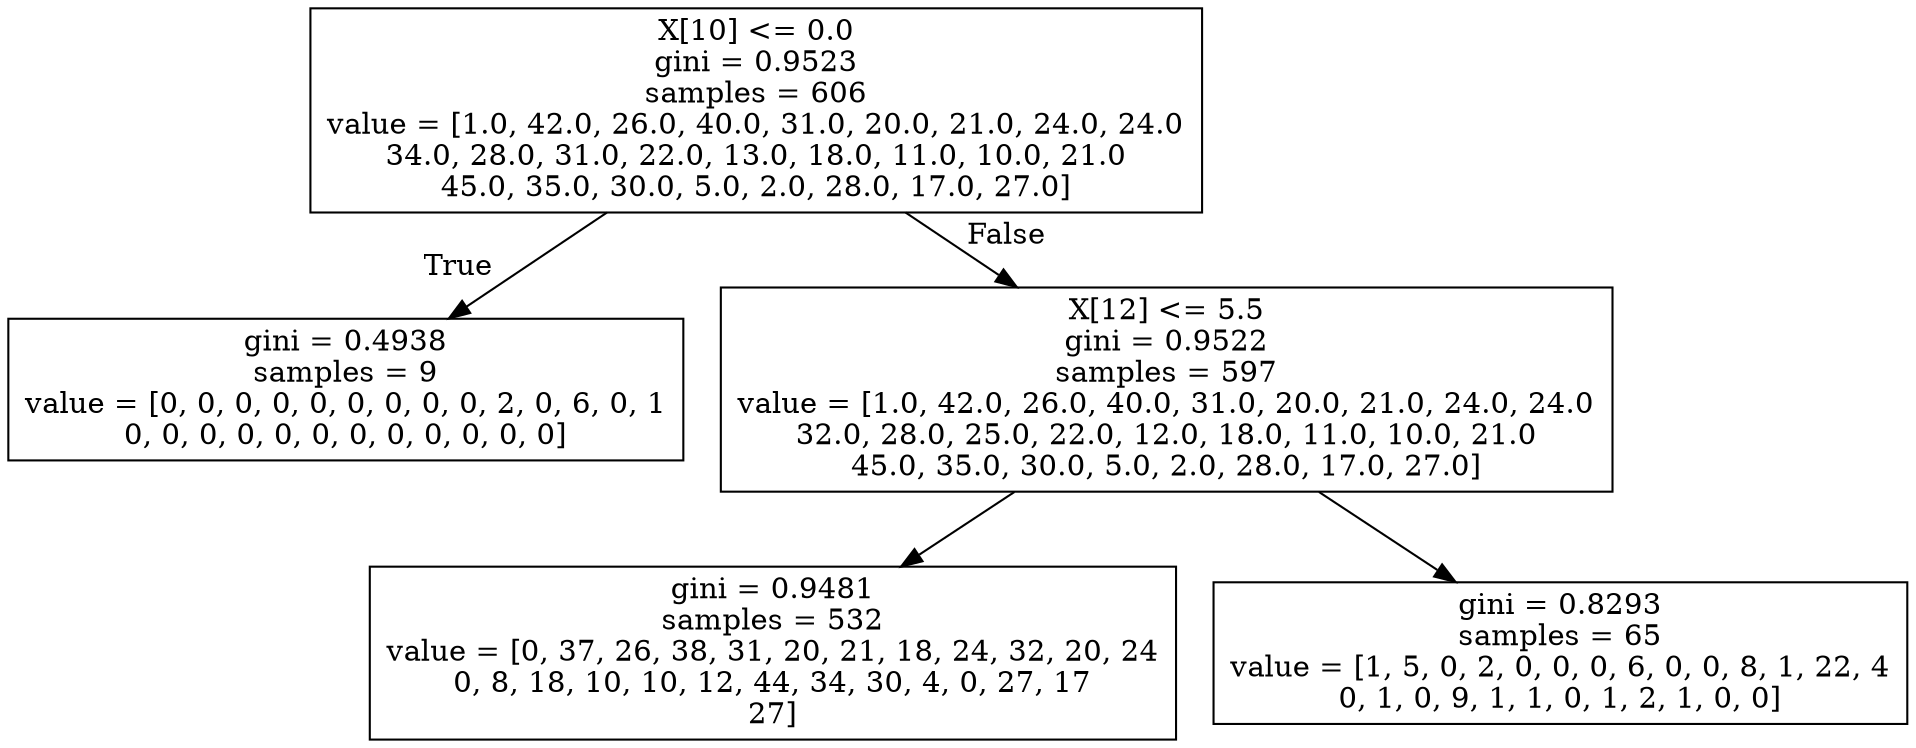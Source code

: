 digraph Tree {
node [shape=box] ;
0 [label="X[10] <= 0.0\ngini = 0.9523\nsamples = 606\nvalue = [1.0, 42.0, 26.0, 40.0, 31.0, 20.0, 21.0, 24.0, 24.0\n34.0, 28.0, 31.0, 22.0, 13.0, 18.0, 11.0, 10.0, 21.0\n45.0, 35.0, 30.0, 5.0, 2.0, 28.0, 17.0, 27.0]"] ;
1 [label="gini = 0.4938\nsamples = 9\nvalue = [0, 0, 0, 0, 0, 0, 0, 0, 0, 2, 0, 6, 0, 1\n0, 0, 0, 0, 0, 0, 0, 0, 0, 0, 0, 0]"] ;
0 -> 1 [labeldistance=2.5, labelangle=45, headlabel="True"] ;
3 [label="X[12] <= 5.5\ngini = 0.9522\nsamples = 597\nvalue = [1.0, 42.0, 26.0, 40.0, 31.0, 20.0, 21.0, 24.0, 24.0\n32.0, 28.0, 25.0, 22.0, 12.0, 18.0, 11.0, 10.0, 21.0\n45.0, 35.0, 30.0, 5.0, 2.0, 28.0, 17.0, 27.0]"] ;
0 -> 3 [labeldistance=2.5, labelangle=-45, headlabel="False"] ;
4 [label="gini = 0.9481\nsamples = 532\nvalue = [0, 37, 26, 38, 31, 20, 21, 18, 24, 32, 20, 24\n0, 8, 18, 10, 10, 12, 44, 34, 30, 4, 0, 27, 17\n27]"] ;
3 -> 4 ;
2 [label="gini = 0.8293\nsamples = 65\nvalue = [1, 5, 0, 2, 0, 0, 0, 6, 0, 0, 8, 1, 22, 4\n0, 1, 0, 9, 1, 1, 0, 1, 2, 1, 0, 0]"] ;
3 -> 2 ;
}